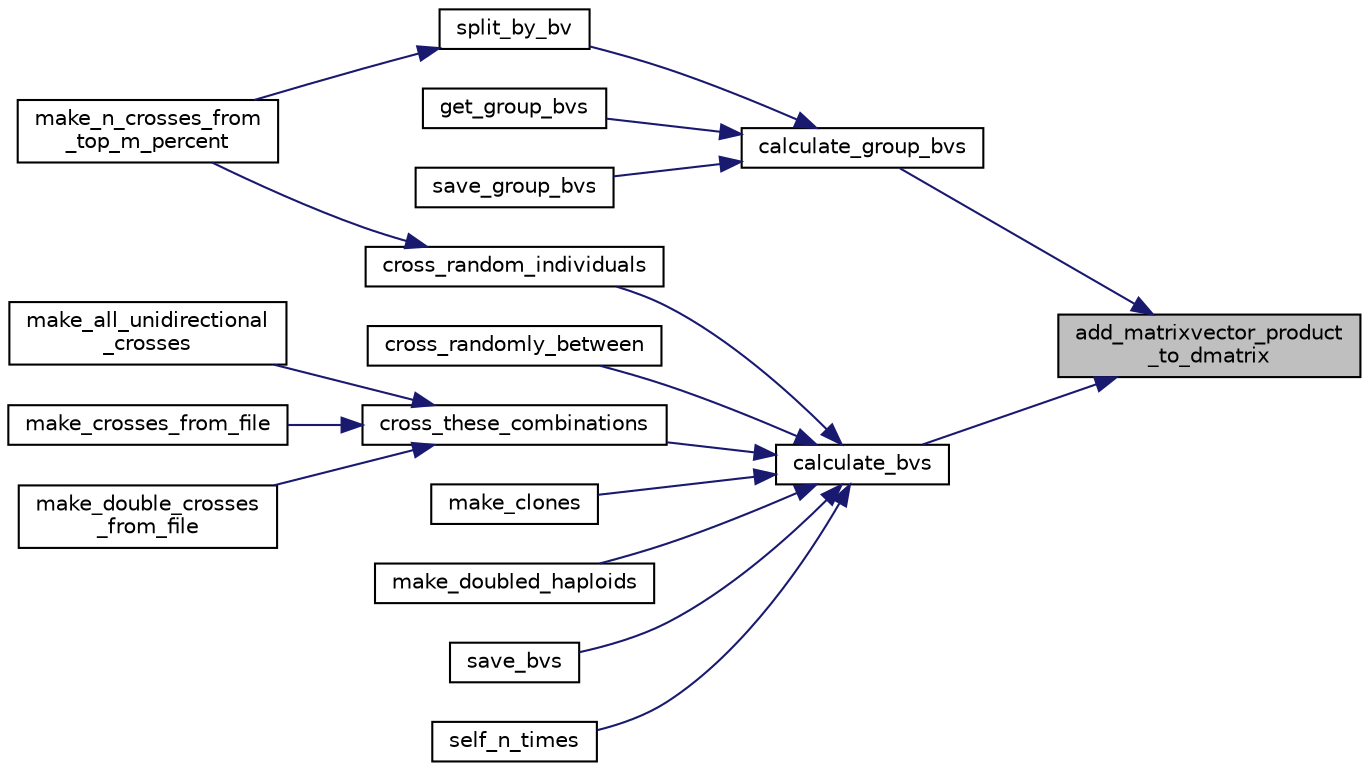 digraph "add_matrixvector_product_to_dmatrix"
{
 // LATEX_PDF_SIZE
  edge [fontname="Helvetica",fontsize="10",labelfontname="Helvetica",labelfontsize="10"];
  node [fontname="Helvetica",fontsize="10",shape=record];
  rankdir="RL";
  Node1 [label="add_matrixvector_product\l_to_dmatrix",height=0.2,width=0.4,color="black", fillcolor="grey75", style="filled", fontcolor="black",tooltip="Multiply a DecimalMatrix to a vector, and add that product to the first column of a provided DecimalM..."];
  Node1 -> Node2 [dir="back",color="midnightblue",fontsize="10",style="solid",fontname="Helvetica"];
  Node2 [label="calculate_bvs",height=0.2,width=0.4,color="black", fillcolor="white", style="filled",URL="$group__calculators.html#gab5b177cf40a7e28276c460d60a3ecbb5",tooltip="Calculates the fitness metric/breeding value for each genotype in the AlleleMatrix,..."];
  Node2 -> Node3 [dir="back",color="midnightblue",fontsize="10",style="solid",fontname="Helvetica"];
  Node3 [label="cross_random_individuals",height=0.2,width=0.4,color="black", fillcolor="white", style="filled",URL="$group__crossers.html#gae66231fb141a76432d1211e2cf0baf25",tooltip="Performs random crosses among members of a group."];
  Node3 -> Node4 [dir="back",color="midnightblue",fontsize="10",style="solid",fontname="Helvetica"];
  Node4 [label="make_n_crosses_from\l_top_m_percent",height=0.2,width=0.4,color="black", fillcolor="white", style="filled",URL="$group__crossers.html#ga68aca99a41527b019316c8243e6fc7a7",tooltip="Find the top m percent of a group and perform random crosses between those top individuals."];
  Node2 -> Node5 [dir="back",color="midnightblue",fontsize="10",style="solid",fontname="Helvetica"];
  Node5 [label="cross_randomly_between",height=0.2,width=0.4,color="black", fillcolor="white", style="filled",URL="$group__crossers.html#ga3be2cb18d1c722b3a766a7a5663a8f0c",tooltip="Performs random crosses where the first parent comes from one group and the second from another."];
  Node2 -> Node6 [dir="back",color="midnightblue",fontsize="10",style="solid",fontname="Helvetica"];
  Node6 [label="cross_these_combinations",height=0.2,width=0.4,color="black", fillcolor="white", style="filled",URL="$group__crossers.html#gabb793988799d792dfe4007efdf988068",tooltip="Performs the crosses of pairs of parents whose ids are provided in an array."];
  Node6 -> Node7 [dir="back",color="midnightblue",fontsize="10",style="solid",fontname="Helvetica"];
  Node7 [label="make_all_unidirectional\l_crosses",height=0.2,width=0.4,color="black", fillcolor="white", style="filled",URL="$group__crossers.html#ga3f1b06b7aa35e6a05918e16d1deabeee",tooltip="Perform crosses between all pairs of parents in the group from_group and allocates the resulting offs..."];
  Node6 -> Node8 [dir="back",color="midnightblue",fontsize="10",style="solid",fontname="Helvetica"];
  Node8 [label="make_crosses_from_file",height=0.2,width=0.4,color="black", fillcolor="white", style="filled",URL="$group__crossers.html#ga3b67d38c13c7a8bef2d0fc91c0365177",tooltip="Perform crosses between pairs of parents identified by name in a file and allocate the resulting offs..."];
  Node6 -> Node9 [dir="back",color="midnightblue",fontsize="10",style="solid",fontname="Helvetica"];
  Node9 [label="make_double_crosses\l_from_file",height=0.2,width=0.4,color="black", fillcolor="white", style="filled",URL="$group__crossers.html#gaa7c90b4015e4abce750176c6d891cad2",tooltip="Perform crosses between previously-generated offspring of pairs of parents identified by name in a fi..."];
  Node2 -> Node10 [dir="back",color="midnightblue",fontsize="10",style="solid",fontname="Helvetica"];
  Node10 [label="make_clones",height=0.2,width=0.4,color="black", fillcolor="white", style="filled",URL="$group__crossers.html#gaa42e48ab06f9051e5ed6879409cbe2f4",tooltip="Creates an identical copy of each member of a group."];
  Node2 -> Node11 [dir="back",color="midnightblue",fontsize="10",style="solid",fontname="Helvetica"];
  Node11 [label="make_doubled_haploids",height=0.2,width=0.4,color="black", fillcolor="white", style="filled",URL="$group__crossers.html#gaf078d6bc1b5d4234a9b960e6132480aa",tooltip="Creates a doubled haploid from each member of a group."];
  Node2 -> Node12 [dir="back",color="midnightblue",fontsize="10",style="solid",fontname="Helvetica"];
  Node12 [label="save_bvs",height=0.2,width=0.4,color="black", fillcolor="white", style="filled",URL="$group__savers.html#ga6024d629560199d7c97d86bda15f55fc",tooltip="Print the breeding value of each genotype in the SimData to a file."];
  Node2 -> Node13 [dir="back",color="midnightblue",fontsize="10",style="solid",fontname="Helvetica"];
  Node13 [label="self_n_times",height=0.2,width=0.4,color="black", fillcolor="white", style="filled",URL="$group__crossers.html#gadf5beb682ac15fa5a0176e480adc9d91",tooltip="Selfs each member of a group for a certain number of generations."];
  Node1 -> Node14 [dir="back",color="midnightblue",fontsize="10",style="solid",fontname="Helvetica"];
  Node14 [label="calculate_group_bvs",height=0.2,width=0.4,color="black", fillcolor="white", style="filled",URL="$group__calculators.html#ga7f80905718ac87e9da1c30a2cec77ea6",tooltip="Calculates the fitness metric/breeding value for each genotype in the AlleleMatrix in a certain group..."];
  Node14 -> Node15 [dir="back",color="midnightblue",fontsize="10",style="solid",fontname="Helvetica"];
  Node15 [label="get_group_bvs",height=0.2,width=0.4,color="black", fillcolor="white", style="filled",URL="$group__getters.html#ga5588ab0e42298444cc56d81cbd07790c",tooltip="Gets the breeding values/breeding values/fitnesses of each member of the group."];
  Node14 -> Node16 [dir="back",color="midnightblue",fontsize="10",style="solid",fontname="Helvetica"];
  Node16 [label="save_group_bvs",height=0.2,width=0.4,color="black", fillcolor="white", style="filled",URL="$group__savers.html#ga0da46978e8e546af5eb3b2635902a82b",tooltip="Print the breeding value of each genotype in a group to a file."];
  Node14 -> Node17 [dir="back",color="midnightblue",fontsize="10",style="solid",fontname="Helvetica"];
  Node17 [label="split_by_bv",height=0.2,width=0.4,color="black", fillcolor="white", style="filled",URL="$group__calculators.html#gae34db60faf62b898d0572ea6c039b96a",tooltip="Takes the top_n individuals in the group with the best breeding values/fitnesses and puts them in a n..."];
  Node17 -> Node4 [dir="back",color="midnightblue",fontsize="10",style="solid",fontname="Helvetica"];
}

